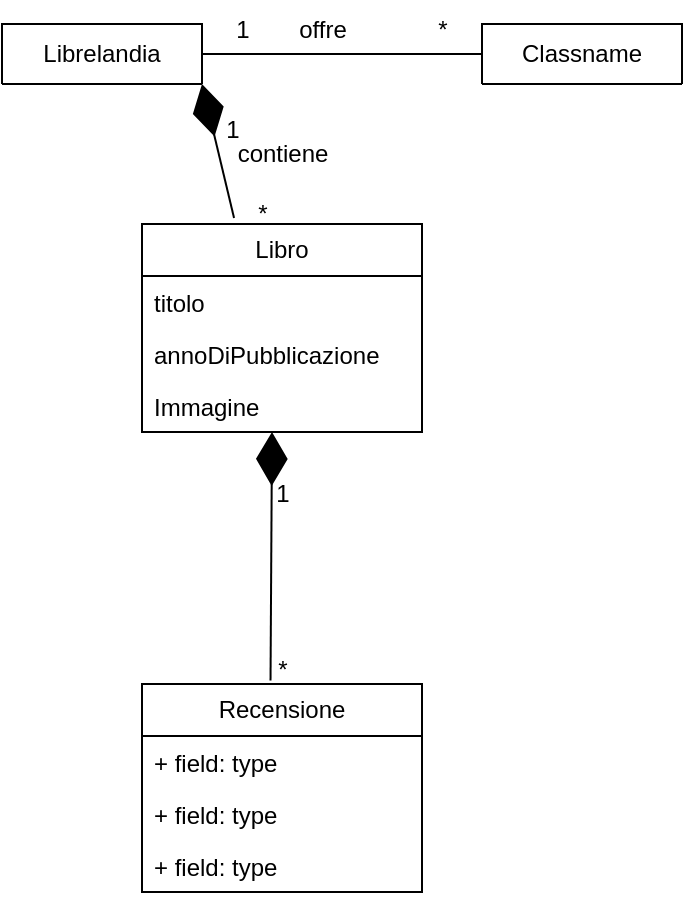 <mxfile version="27.1.4">
  <diagram name="Pagina-1" id="0ncD0eBBw530gYMGQ3Pp">
    <mxGraphModel dx="912" dy="454" grid="1" gridSize="10" guides="1" tooltips="1" connect="1" arrows="1" fold="1" page="1" pageScale="1" pageWidth="827" pageHeight="1169" math="0" shadow="0">
      <root>
        <mxCell id="0" />
        <mxCell id="1" parent="0" />
        <mxCell id="HZCgjYWY6P8Gx2aGFV7r-11" value="" style="line;strokeWidth=1;fillColor=none;align=left;verticalAlign=middle;spacingTop=-1;spacingLeft=3;spacingRight=3;rotatable=0;labelPosition=right;points=[];portConstraint=eastwest;strokeColor=inherit;" vertex="1" parent="1">
          <mxGeometry x="420" y="61" width="140" height="8" as="geometry" />
        </mxCell>
        <mxCell id="HZCgjYWY6P8Gx2aGFV7r-13" value="Librelandia" style="swimlane;fontStyle=0;childLayout=stackLayout;horizontal=1;startSize=30;fillColor=none;horizontalStack=0;resizeParent=1;resizeParentMax=0;resizeLast=0;collapsible=1;marginBottom=0;whiteSpace=wrap;html=1;" vertex="1" collapsed="1" parent="1">
          <mxGeometry x="320" y="50" width="100" height="30" as="geometry">
            <mxRectangle x="280" y="20" width="140" height="104" as="alternateBounds" />
          </mxGeometry>
        </mxCell>
        <mxCell id="HZCgjYWY6P8Gx2aGFV7r-14" value="+ field: type" style="text;strokeColor=none;fillColor=none;align=left;verticalAlign=top;spacingLeft=4;spacingRight=4;overflow=hidden;rotatable=0;points=[[0,0.5],[1,0.5]];portConstraint=eastwest;whiteSpace=wrap;html=1;" vertex="1" parent="HZCgjYWY6P8Gx2aGFV7r-13">
          <mxGeometry y="26" width="140" height="26" as="geometry" />
        </mxCell>
        <mxCell id="HZCgjYWY6P8Gx2aGFV7r-15" value="+ field: type" style="text;strokeColor=none;fillColor=none;align=left;verticalAlign=top;spacingLeft=4;spacingRight=4;overflow=hidden;rotatable=0;points=[[0,0.5],[1,0.5]];portConstraint=eastwest;whiteSpace=wrap;html=1;" vertex="1" parent="HZCgjYWY6P8Gx2aGFV7r-13">
          <mxGeometry y="52" width="140" height="26" as="geometry" />
        </mxCell>
        <mxCell id="HZCgjYWY6P8Gx2aGFV7r-16" value="+ field: type" style="text;strokeColor=none;fillColor=none;align=left;verticalAlign=top;spacingLeft=4;spacingRight=4;overflow=hidden;rotatable=0;points=[[0,0.5],[1,0.5]];portConstraint=eastwest;whiteSpace=wrap;html=1;" vertex="1" parent="HZCgjYWY6P8Gx2aGFV7r-13">
          <mxGeometry y="78" width="140" height="26" as="geometry" />
        </mxCell>
        <mxCell id="HZCgjYWY6P8Gx2aGFV7r-17" value="Classname" style="swimlane;fontStyle=0;childLayout=stackLayout;horizontal=1;startSize=30;fillColor=none;horizontalStack=0;resizeParent=1;resizeParentMax=0;resizeLast=0;collapsible=1;marginBottom=0;whiteSpace=wrap;html=1;" vertex="1" collapsed="1" parent="1">
          <mxGeometry x="560" y="50" width="100" height="30" as="geometry">
            <mxRectangle x="560" y="20" width="140" height="104" as="alternateBounds" />
          </mxGeometry>
        </mxCell>
        <mxCell id="HZCgjYWY6P8Gx2aGFV7r-18" value="+ field: type" style="text;strokeColor=none;fillColor=none;align=left;verticalAlign=top;spacingLeft=4;spacingRight=4;overflow=hidden;rotatable=0;points=[[0,0.5],[1,0.5]];portConstraint=eastwest;whiteSpace=wrap;html=1;" vertex="1" parent="HZCgjYWY6P8Gx2aGFV7r-17">
          <mxGeometry y="26" width="140" height="26" as="geometry" />
        </mxCell>
        <mxCell id="HZCgjYWY6P8Gx2aGFV7r-19" value="+ field: type" style="text;strokeColor=none;fillColor=none;align=left;verticalAlign=top;spacingLeft=4;spacingRight=4;overflow=hidden;rotatable=0;points=[[0,0.5],[1,0.5]];portConstraint=eastwest;whiteSpace=wrap;html=1;" vertex="1" parent="HZCgjYWY6P8Gx2aGFV7r-17">
          <mxGeometry y="52" width="140" height="26" as="geometry" />
        </mxCell>
        <mxCell id="HZCgjYWY6P8Gx2aGFV7r-20" value="+ field: type" style="text;strokeColor=none;fillColor=none;align=left;verticalAlign=top;spacingLeft=4;spacingRight=4;overflow=hidden;rotatable=0;points=[[0,0.5],[1,0.5]];portConstraint=eastwest;whiteSpace=wrap;html=1;" vertex="1" parent="HZCgjYWY6P8Gx2aGFV7r-17">
          <mxGeometry y="78" width="140" height="26" as="geometry" />
        </mxCell>
        <mxCell id="HZCgjYWY6P8Gx2aGFV7r-21" value="1" style="text;html=1;align=center;verticalAlign=middle;resizable=0;points=[];autosize=1;strokeColor=none;fillColor=none;" vertex="1" parent="1">
          <mxGeometry x="425" y="38" width="30" height="30" as="geometry" />
        </mxCell>
        <mxCell id="HZCgjYWY6P8Gx2aGFV7r-22" value="*" style="text;html=1;align=center;verticalAlign=middle;resizable=0;points=[];autosize=1;strokeColor=none;fillColor=none;" vertex="1" parent="1">
          <mxGeometry x="525" y="38" width="30" height="30" as="geometry" />
        </mxCell>
        <mxCell id="HZCgjYWY6P8Gx2aGFV7r-23" value="offre" style="text;html=1;align=center;verticalAlign=middle;resizable=0;points=[];autosize=1;strokeColor=none;fillColor=none;" vertex="1" parent="1">
          <mxGeometry x="455" y="38" width="50" height="30" as="geometry" />
        </mxCell>
        <mxCell id="HZCgjYWY6P8Gx2aGFV7r-24" value="Libro" style="swimlane;fontStyle=0;childLayout=stackLayout;horizontal=1;startSize=26;fillColor=none;horizontalStack=0;resizeParent=1;resizeParentMax=0;resizeLast=0;collapsible=1;marginBottom=0;whiteSpace=wrap;html=1;" vertex="1" parent="1">
          <mxGeometry x="390" y="150" width="140" height="104" as="geometry" />
        </mxCell>
        <mxCell id="HZCgjYWY6P8Gx2aGFV7r-25" value="titolo" style="text;strokeColor=none;fillColor=none;align=left;verticalAlign=top;spacingLeft=4;spacingRight=4;overflow=hidden;rotatable=0;points=[[0,0.5],[1,0.5]];portConstraint=eastwest;whiteSpace=wrap;html=1;" vertex="1" parent="HZCgjYWY6P8Gx2aGFV7r-24">
          <mxGeometry y="26" width="140" height="26" as="geometry" />
        </mxCell>
        <mxCell id="HZCgjYWY6P8Gx2aGFV7r-26" value="annoDiPubblicazione" style="text;strokeColor=none;fillColor=none;align=left;verticalAlign=top;spacingLeft=4;spacingRight=4;overflow=hidden;rotatable=0;points=[[0,0.5],[1,0.5]];portConstraint=eastwest;whiteSpace=wrap;html=1;" vertex="1" parent="HZCgjYWY6P8Gx2aGFV7r-24">
          <mxGeometry y="52" width="140" height="26" as="geometry" />
        </mxCell>
        <mxCell id="HZCgjYWY6P8Gx2aGFV7r-27" value="Immagine" style="text;strokeColor=none;fillColor=none;align=left;verticalAlign=top;spacingLeft=4;spacingRight=4;overflow=hidden;rotatable=0;points=[[0,0.5],[1,0.5]];portConstraint=eastwest;whiteSpace=wrap;html=1;" vertex="1" parent="HZCgjYWY6P8Gx2aGFV7r-24">
          <mxGeometry y="78" width="140" height="26" as="geometry" />
        </mxCell>
        <mxCell id="HZCgjYWY6P8Gx2aGFV7r-63" value="1" style="text;html=1;align=center;verticalAlign=middle;resizable=0;points=[];autosize=1;strokeColor=none;fillColor=none;" vertex="1" parent="1">
          <mxGeometry x="420" y="88" width="30" height="30" as="geometry" />
        </mxCell>
        <mxCell id="HZCgjYWY6P8Gx2aGFV7r-65" value="contiene" style="text;html=1;align=center;verticalAlign=middle;resizable=0;points=[];autosize=1;strokeColor=none;fillColor=none;" vertex="1" parent="1">
          <mxGeometry x="425" y="100" width="70" height="30" as="geometry" />
        </mxCell>
        <mxCell id="HZCgjYWY6P8Gx2aGFV7r-68" value="" style="endArrow=diamondThin;endFill=1;endSize=24;html=1;rounded=0;entryX=-0.133;entryY=0.467;entryDx=0;entryDy=0;entryPerimeter=0;exitX=0.336;exitY=-0.01;exitDx=0;exitDy=0;exitPerimeter=0;" edge="1" parent="1">
          <mxGeometry width="160" relative="1" as="geometry">
            <mxPoint x="436.03" y="146.95" as="sourcePoint" />
            <mxPoint x="420" y="80.0" as="targetPoint" />
          </mxGeometry>
        </mxCell>
        <mxCell id="HZCgjYWY6P8Gx2aGFV7r-69" value="*" style="text;html=1;align=center;verticalAlign=middle;resizable=0;points=[];autosize=1;strokeColor=none;fillColor=none;" vertex="1" parent="1">
          <mxGeometry x="435" y="130" width="30" height="30" as="geometry" />
        </mxCell>
        <mxCell id="HZCgjYWY6P8Gx2aGFV7r-70" value="Recensione" style="swimlane;fontStyle=0;childLayout=stackLayout;horizontal=1;startSize=26;fillColor=none;horizontalStack=0;resizeParent=1;resizeParentMax=0;resizeLast=0;collapsible=1;marginBottom=0;whiteSpace=wrap;html=1;" vertex="1" parent="1">
          <mxGeometry x="390" y="380" width="140" height="104" as="geometry" />
        </mxCell>
        <mxCell id="HZCgjYWY6P8Gx2aGFV7r-71" value="+ field: type" style="text;strokeColor=none;fillColor=none;align=left;verticalAlign=top;spacingLeft=4;spacingRight=4;overflow=hidden;rotatable=0;points=[[0,0.5],[1,0.5]];portConstraint=eastwest;whiteSpace=wrap;html=1;" vertex="1" parent="HZCgjYWY6P8Gx2aGFV7r-70">
          <mxGeometry y="26" width="140" height="26" as="geometry" />
        </mxCell>
        <mxCell id="HZCgjYWY6P8Gx2aGFV7r-72" value="+ field: type" style="text;strokeColor=none;fillColor=none;align=left;verticalAlign=top;spacingLeft=4;spacingRight=4;overflow=hidden;rotatable=0;points=[[0,0.5],[1,0.5]];portConstraint=eastwest;whiteSpace=wrap;html=1;" vertex="1" parent="HZCgjYWY6P8Gx2aGFV7r-70">
          <mxGeometry y="52" width="140" height="26" as="geometry" />
        </mxCell>
        <mxCell id="HZCgjYWY6P8Gx2aGFV7r-73" value="+ field: type" style="text;strokeColor=none;fillColor=none;align=left;verticalAlign=top;spacingLeft=4;spacingRight=4;overflow=hidden;rotatable=0;points=[[0,0.5],[1,0.5]];portConstraint=eastwest;whiteSpace=wrap;html=1;" vertex="1" parent="HZCgjYWY6P8Gx2aGFV7r-70">
          <mxGeometry y="78" width="140" height="26" as="geometry" />
        </mxCell>
        <mxCell id="HZCgjYWY6P8Gx2aGFV7r-74" value="" style="endArrow=diamondThin;endFill=1;endSize=24;html=1;rounded=0;exitX=0.459;exitY=-0.017;exitDx=0;exitDy=0;exitPerimeter=0;" edge="1" parent="1" source="HZCgjYWY6P8Gx2aGFV7r-70">
          <mxGeometry width="160" relative="1" as="geometry">
            <mxPoint x="456.0" y="350.0" as="sourcePoint" />
            <mxPoint x="455.0" y="254" as="targetPoint" />
          </mxGeometry>
        </mxCell>
        <mxCell id="HZCgjYWY6P8Gx2aGFV7r-75" value="1" style="text;html=1;align=center;verticalAlign=middle;resizable=0;points=[];autosize=1;strokeColor=none;fillColor=none;" vertex="1" parent="1">
          <mxGeometry x="445" y="270" width="30" height="30" as="geometry" />
        </mxCell>
        <mxCell id="HZCgjYWY6P8Gx2aGFV7r-76" value="*" style="text;html=1;align=center;verticalAlign=middle;resizable=0;points=[];autosize=1;strokeColor=none;fillColor=none;" vertex="1" parent="1">
          <mxGeometry x="445" y="358" width="30" height="30" as="geometry" />
        </mxCell>
      </root>
    </mxGraphModel>
  </diagram>
</mxfile>
